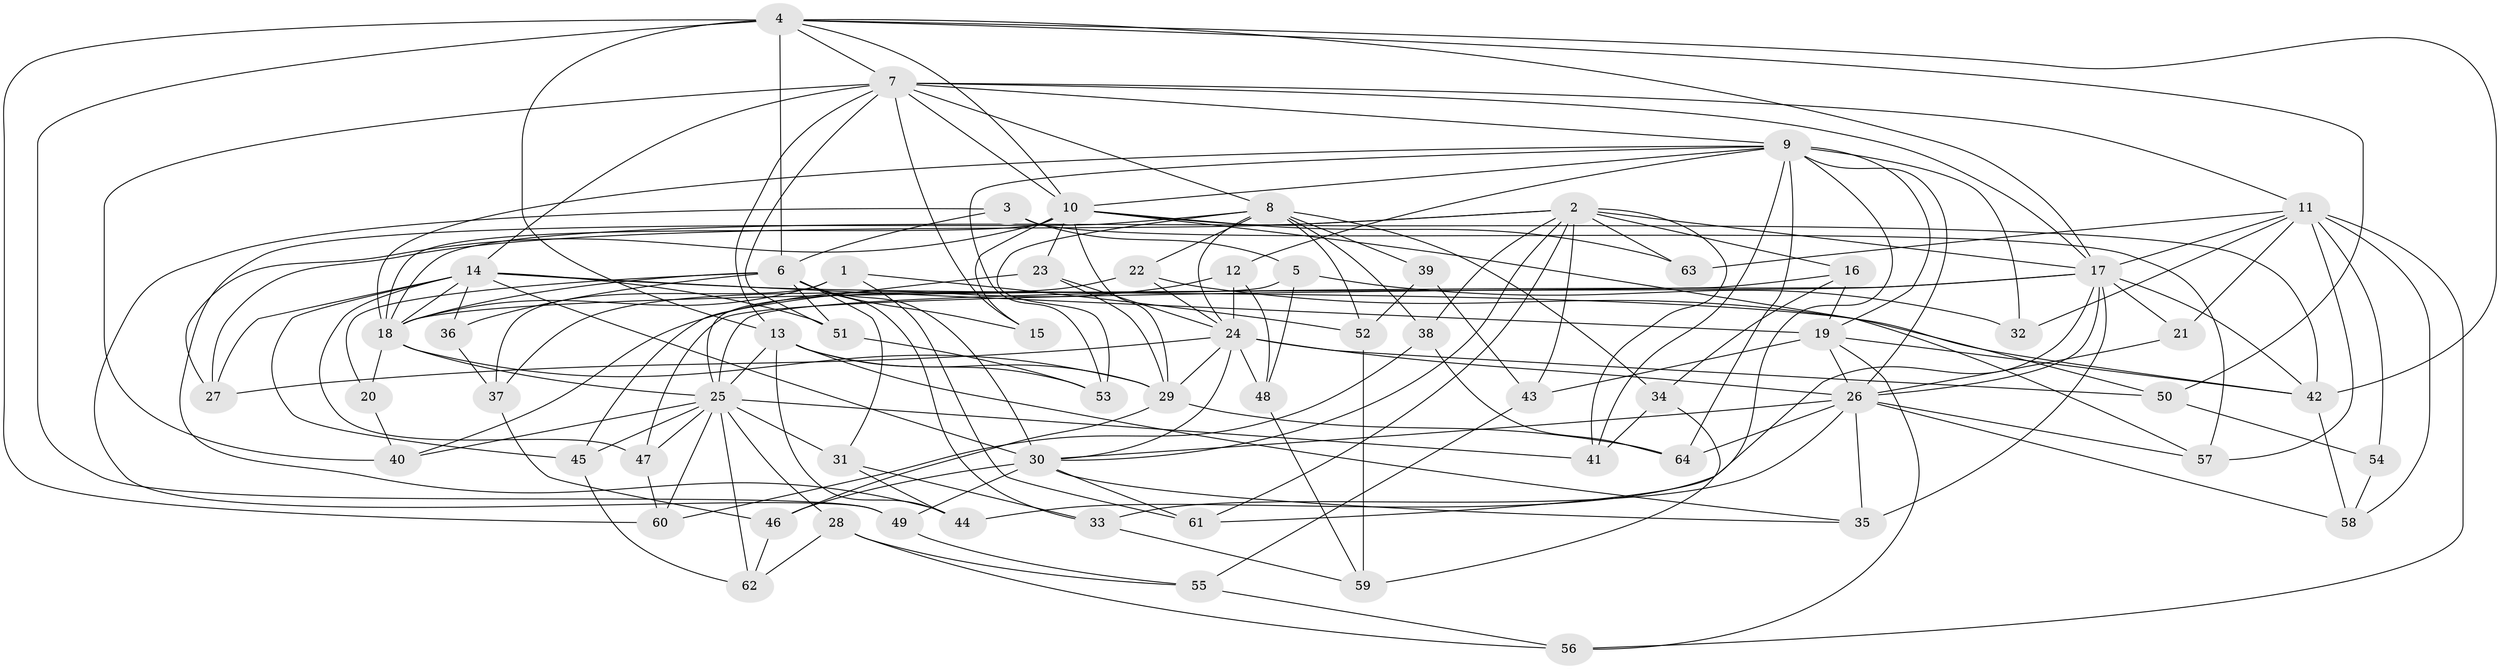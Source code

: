 // original degree distribution, {4: 1.0}
// Generated by graph-tools (version 1.1) at 2025/53/03/04/25 22:53:50]
// undirected, 64 vertices, 176 edges
graph export_dot {
  node [color=gray90,style=filled];
  1;
  2;
  3;
  4;
  5;
  6;
  7;
  8;
  9;
  10;
  11;
  12;
  13;
  14;
  15;
  16;
  17;
  18;
  19;
  20;
  21;
  22;
  23;
  24;
  25;
  26;
  27;
  28;
  29;
  30;
  31;
  32;
  33;
  34;
  35;
  36;
  37;
  38;
  39;
  40;
  41;
  42;
  43;
  44;
  45;
  46;
  47;
  48;
  49;
  50;
  51;
  52;
  53;
  54;
  55;
  56;
  57;
  58;
  59;
  60;
  61;
  62;
  63;
  64;
  1 -- 18 [weight=1.0];
  1 -- 37 [weight=1.0];
  1 -- 52 [weight=1.0];
  1 -- 61 [weight=1.0];
  2 -- 16 [weight=1.0];
  2 -- 17 [weight=1.0];
  2 -- 18 [weight=2.0];
  2 -- 27 [weight=1.0];
  2 -- 30 [weight=1.0];
  2 -- 38 [weight=1.0];
  2 -- 41 [weight=1.0];
  2 -- 43 [weight=1.0];
  2 -- 61 [weight=1.0];
  2 -- 63 [weight=2.0];
  3 -- 5 [weight=1.0];
  3 -- 6 [weight=1.0];
  3 -- 49 [weight=1.0];
  3 -- 57 [weight=1.0];
  4 -- 6 [weight=2.0];
  4 -- 7 [weight=1.0];
  4 -- 10 [weight=1.0];
  4 -- 13 [weight=1.0];
  4 -- 17 [weight=1.0];
  4 -- 42 [weight=1.0];
  4 -- 49 [weight=1.0];
  4 -- 50 [weight=1.0];
  4 -- 60 [weight=1.0];
  5 -- 25 [weight=1.0];
  5 -- 32 [weight=1.0];
  5 -- 48 [weight=1.0];
  6 -- 15 [weight=1.0];
  6 -- 18 [weight=1.0];
  6 -- 20 [weight=2.0];
  6 -- 30 [weight=1.0];
  6 -- 31 [weight=1.0];
  6 -- 33 [weight=1.0];
  6 -- 36 [weight=1.0];
  6 -- 51 [weight=1.0];
  7 -- 8 [weight=1.0];
  7 -- 9 [weight=1.0];
  7 -- 10 [weight=1.0];
  7 -- 11 [weight=1.0];
  7 -- 13 [weight=1.0];
  7 -- 14 [weight=1.0];
  7 -- 15 [weight=2.0];
  7 -- 17 [weight=1.0];
  7 -- 40 [weight=1.0];
  7 -- 51 [weight=1.0];
  8 -- 22 [weight=1.0];
  8 -- 24 [weight=1.0];
  8 -- 34 [weight=1.0];
  8 -- 38 [weight=1.0];
  8 -- 39 [weight=2.0];
  8 -- 44 [weight=1.0];
  8 -- 52 [weight=1.0];
  8 -- 53 [weight=1.0];
  9 -- 10 [weight=1.0];
  9 -- 12 [weight=1.0];
  9 -- 18 [weight=1.0];
  9 -- 19 [weight=1.0];
  9 -- 26 [weight=1.0];
  9 -- 32 [weight=2.0];
  9 -- 41 [weight=1.0];
  9 -- 53 [weight=1.0];
  9 -- 61 [weight=1.0];
  9 -- 64 [weight=1.0];
  10 -- 15 [weight=1.0];
  10 -- 18 [weight=2.0];
  10 -- 23 [weight=1.0];
  10 -- 27 [weight=1.0];
  10 -- 29 [weight=1.0];
  10 -- 42 [weight=1.0];
  10 -- 57 [weight=1.0];
  10 -- 63 [weight=1.0];
  11 -- 17 [weight=1.0];
  11 -- 21 [weight=1.0];
  11 -- 32 [weight=1.0];
  11 -- 54 [weight=2.0];
  11 -- 56 [weight=1.0];
  11 -- 57 [weight=1.0];
  11 -- 58 [weight=1.0];
  11 -- 63 [weight=1.0];
  12 -- 24 [weight=1.0];
  12 -- 40 [weight=1.0];
  12 -- 48 [weight=1.0];
  13 -- 25 [weight=1.0];
  13 -- 29 [weight=2.0];
  13 -- 35 [weight=1.0];
  13 -- 44 [weight=1.0];
  13 -- 53 [weight=1.0];
  14 -- 18 [weight=1.0];
  14 -- 19 [weight=2.0];
  14 -- 27 [weight=1.0];
  14 -- 30 [weight=1.0];
  14 -- 36 [weight=2.0];
  14 -- 42 [weight=1.0];
  14 -- 45 [weight=1.0];
  14 -- 47 [weight=1.0];
  14 -- 51 [weight=1.0];
  16 -- 19 [weight=1.0];
  16 -- 34 [weight=1.0];
  16 -- 47 [weight=1.0];
  17 -- 18 [weight=1.0];
  17 -- 21 [weight=2.0];
  17 -- 25 [weight=1.0];
  17 -- 26 [weight=1.0];
  17 -- 35 [weight=1.0];
  17 -- 42 [weight=1.0];
  17 -- 44 [weight=1.0];
  18 -- 20 [weight=1.0];
  18 -- 25 [weight=1.0];
  18 -- 29 [weight=1.0];
  19 -- 26 [weight=1.0];
  19 -- 42 [weight=1.0];
  19 -- 43 [weight=1.0];
  19 -- 56 [weight=1.0];
  20 -- 40 [weight=1.0];
  21 -- 26 [weight=1.0];
  22 -- 24 [weight=1.0];
  22 -- 37 [weight=1.0];
  22 -- 50 [weight=1.0];
  23 -- 24 [weight=1.0];
  23 -- 29 [weight=1.0];
  23 -- 45 [weight=1.0];
  24 -- 26 [weight=1.0];
  24 -- 27 [weight=1.0];
  24 -- 29 [weight=1.0];
  24 -- 30 [weight=1.0];
  24 -- 48 [weight=1.0];
  24 -- 50 [weight=1.0];
  25 -- 28 [weight=1.0];
  25 -- 31 [weight=1.0];
  25 -- 40 [weight=1.0];
  25 -- 41 [weight=1.0];
  25 -- 45 [weight=1.0];
  25 -- 47 [weight=1.0];
  25 -- 60 [weight=1.0];
  25 -- 62 [weight=1.0];
  26 -- 30 [weight=2.0];
  26 -- 33 [weight=1.0];
  26 -- 35 [weight=1.0];
  26 -- 57 [weight=1.0];
  26 -- 58 [weight=1.0];
  26 -- 64 [weight=1.0];
  28 -- 55 [weight=1.0];
  28 -- 56 [weight=1.0];
  28 -- 62 [weight=1.0];
  29 -- 46 [weight=1.0];
  29 -- 64 [weight=1.0];
  30 -- 35 [weight=1.0];
  30 -- 46 [weight=1.0];
  30 -- 49 [weight=1.0];
  30 -- 61 [weight=1.0];
  31 -- 33 [weight=1.0];
  31 -- 44 [weight=1.0];
  33 -- 59 [weight=1.0];
  34 -- 41 [weight=1.0];
  34 -- 59 [weight=1.0];
  36 -- 37 [weight=1.0];
  37 -- 46 [weight=1.0];
  38 -- 60 [weight=1.0];
  38 -- 64 [weight=1.0];
  39 -- 43 [weight=1.0];
  39 -- 52 [weight=1.0];
  42 -- 58 [weight=1.0];
  43 -- 55 [weight=1.0];
  45 -- 62 [weight=1.0];
  46 -- 62 [weight=1.0];
  47 -- 60 [weight=1.0];
  48 -- 59 [weight=1.0];
  49 -- 55 [weight=1.0];
  50 -- 54 [weight=1.0];
  51 -- 53 [weight=1.0];
  52 -- 59 [weight=1.0];
  54 -- 58 [weight=1.0];
  55 -- 56 [weight=1.0];
}
